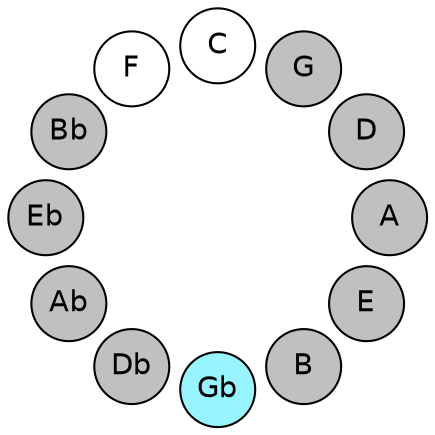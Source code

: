 
graph {

layout = circo;
mindist = .1

node [shape = circle, fontname = Helvetica, margin = 0, style = filled]
edge [style=invis]

subgraph 1 {
	E -- B -- Gb -- Db -- Ab -- Eb -- Bb -- F -- C -- G -- D -- A -- E
}

E [fillcolor = gray];
B [fillcolor = gray];
Gb [fillcolor = cadetblue1];
Db [fillcolor = gray];
Ab [fillcolor = gray];
Eb [fillcolor = gray];
Bb [fillcolor = gray];
F [fillcolor = white];
C [fillcolor = white];
G [fillcolor = gray];
D [fillcolor = gray];
A [fillcolor = gray];
}
